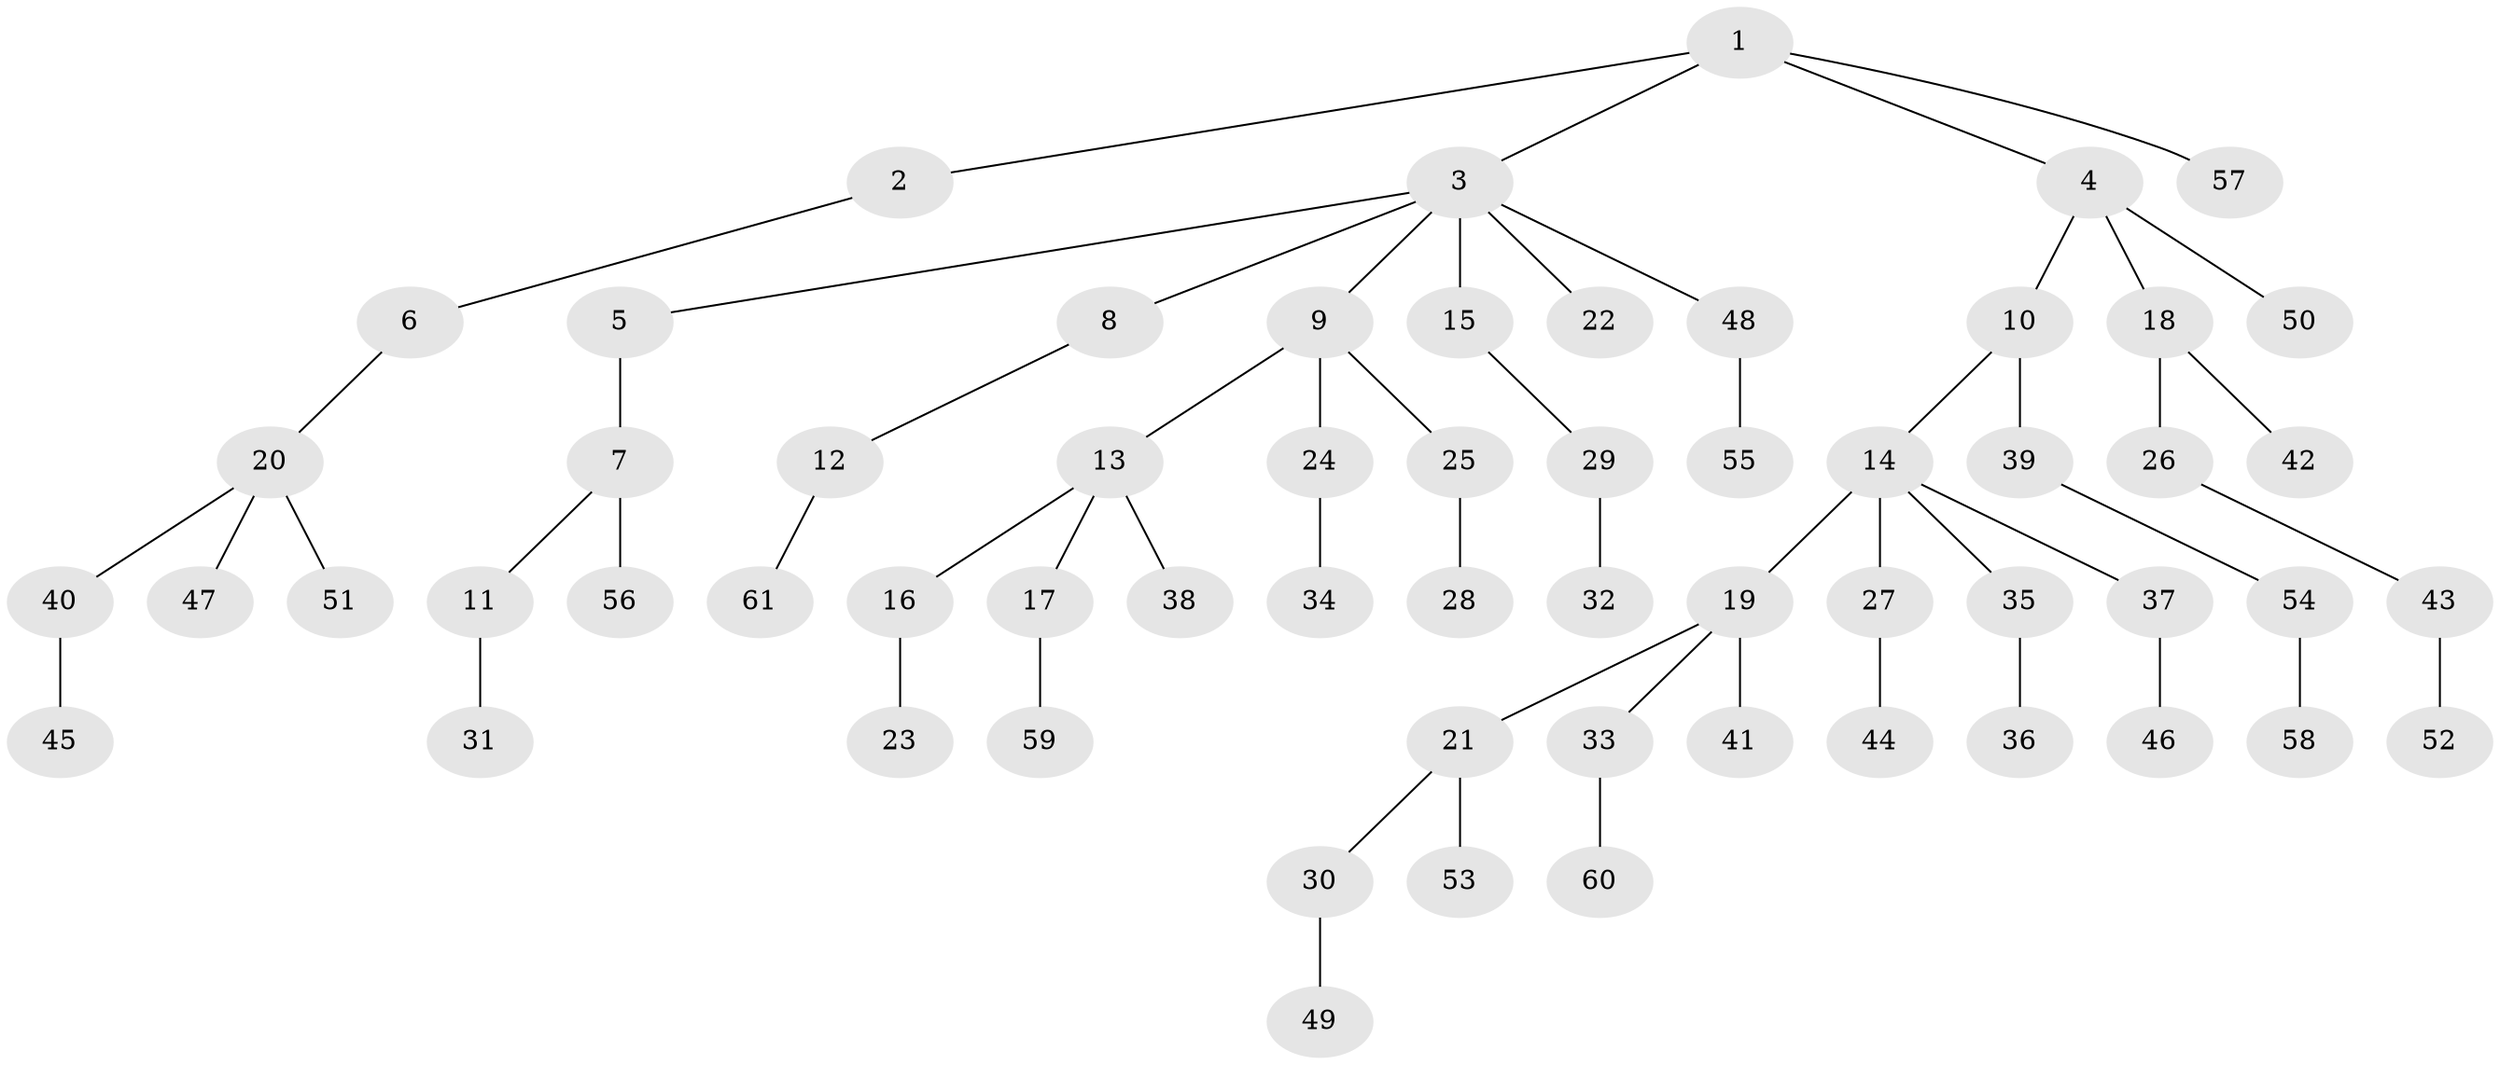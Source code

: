 // original degree distribution, {5: 0.04918032786885246, 3: 0.1557377049180328, 8: 0.00819672131147541, 4: 0.03278688524590164, 2: 0.27049180327868855, 7: 0.00819672131147541, 1: 0.47540983606557374}
// Generated by graph-tools (version 1.1) at 2025/36/03/09/25 02:36:29]
// undirected, 61 vertices, 60 edges
graph export_dot {
graph [start="1"]
  node [color=gray90,style=filled];
  1;
  2;
  3;
  4;
  5;
  6;
  7;
  8;
  9;
  10;
  11;
  12;
  13;
  14;
  15;
  16;
  17;
  18;
  19;
  20;
  21;
  22;
  23;
  24;
  25;
  26;
  27;
  28;
  29;
  30;
  31;
  32;
  33;
  34;
  35;
  36;
  37;
  38;
  39;
  40;
  41;
  42;
  43;
  44;
  45;
  46;
  47;
  48;
  49;
  50;
  51;
  52;
  53;
  54;
  55;
  56;
  57;
  58;
  59;
  60;
  61;
  1 -- 2 [weight=1.0];
  1 -- 3 [weight=1.0];
  1 -- 4 [weight=1.0];
  1 -- 57 [weight=1.0];
  2 -- 6 [weight=1.0];
  3 -- 5 [weight=1.0];
  3 -- 8 [weight=1.0];
  3 -- 9 [weight=1.0];
  3 -- 15 [weight=1.0];
  3 -- 22 [weight=1.0];
  3 -- 48 [weight=1.0];
  4 -- 10 [weight=1.0];
  4 -- 18 [weight=1.0];
  4 -- 50 [weight=2.0];
  5 -- 7 [weight=2.0];
  6 -- 20 [weight=1.0];
  7 -- 11 [weight=1.0];
  7 -- 56 [weight=1.0];
  8 -- 12 [weight=1.0];
  9 -- 13 [weight=1.0];
  9 -- 24 [weight=1.0];
  9 -- 25 [weight=1.0];
  10 -- 14 [weight=1.0];
  10 -- 39 [weight=2.0];
  11 -- 31 [weight=1.0];
  12 -- 61 [weight=1.0];
  13 -- 16 [weight=1.0];
  13 -- 17 [weight=1.0];
  13 -- 38 [weight=1.0];
  14 -- 19 [weight=1.0];
  14 -- 27 [weight=2.0];
  14 -- 35 [weight=1.0];
  14 -- 37 [weight=1.0];
  15 -- 29 [weight=1.0];
  16 -- 23 [weight=1.0];
  17 -- 59 [weight=1.0];
  18 -- 26 [weight=1.0];
  18 -- 42 [weight=1.0];
  19 -- 21 [weight=1.0];
  19 -- 33 [weight=1.0];
  19 -- 41 [weight=2.0];
  20 -- 40 [weight=1.0];
  20 -- 47 [weight=1.0];
  20 -- 51 [weight=1.0];
  21 -- 30 [weight=1.0];
  21 -- 53 [weight=1.0];
  24 -- 34 [weight=2.0];
  25 -- 28 [weight=1.0];
  26 -- 43 [weight=1.0];
  27 -- 44 [weight=1.0];
  29 -- 32 [weight=2.0];
  30 -- 49 [weight=1.0];
  33 -- 60 [weight=1.0];
  35 -- 36 [weight=1.0];
  37 -- 46 [weight=1.0];
  39 -- 54 [weight=1.0];
  40 -- 45 [weight=1.0];
  43 -- 52 [weight=1.0];
  48 -- 55 [weight=1.0];
  54 -- 58 [weight=1.0];
}
